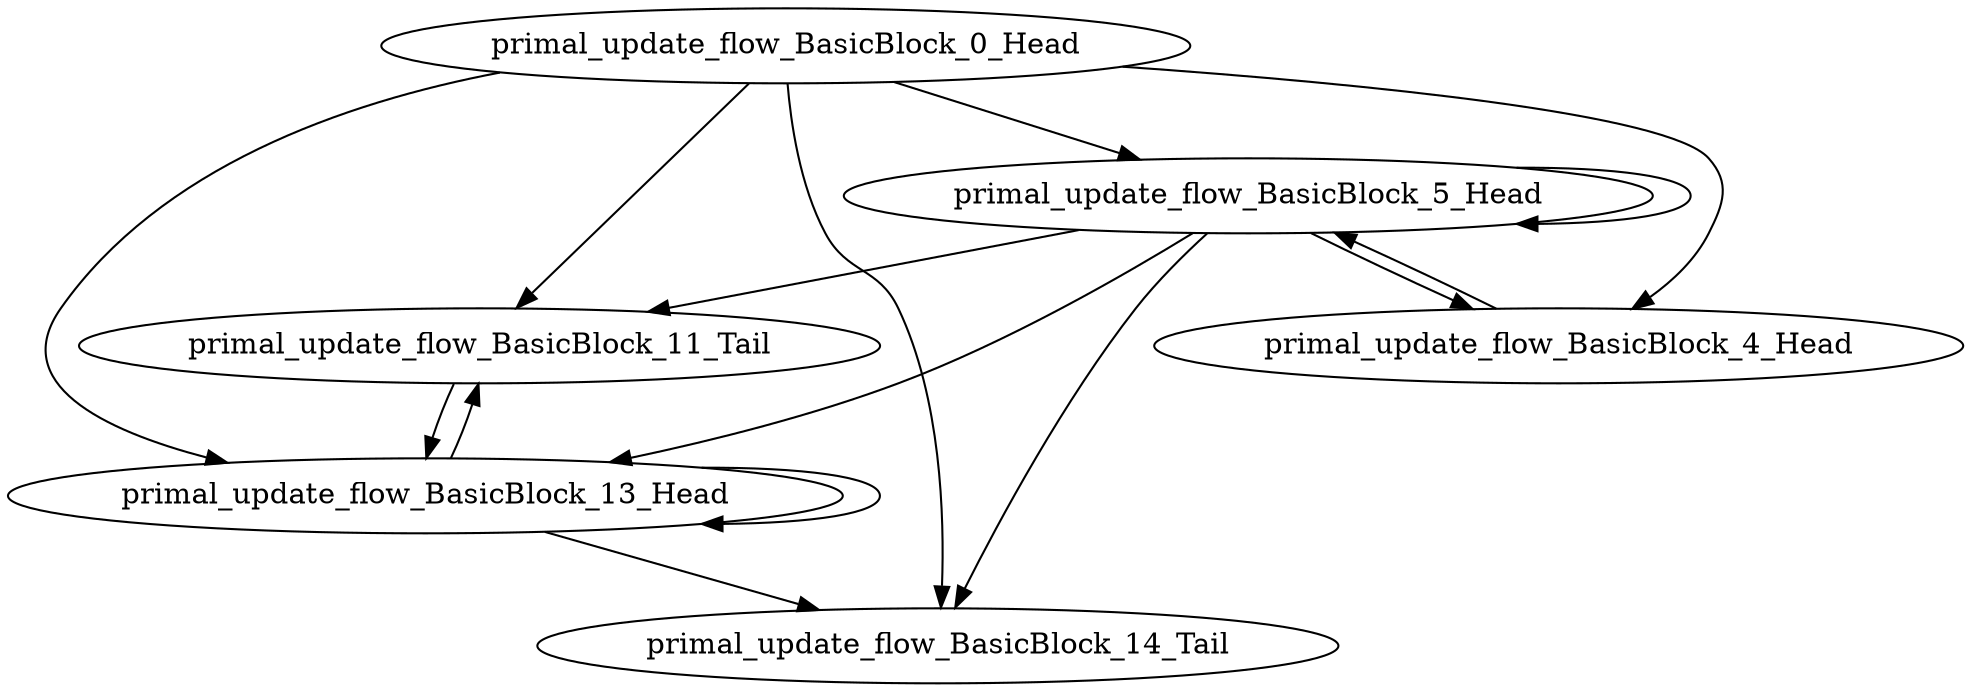 digraph G {
    "primal_update_flow_BasicBlock_11_Tail" -> "primal_update_flow_BasicBlock_13_Head"
    "primal_update_flow_BasicBlock_0_Head" -> "primal_update_flow_BasicBlock_14_Tail"
    "primal_update_flow_BasicBlock_0_Head" -> "primal_update_flow_BasicBlock_11_Tail"
    "primal_update_flow_BasicBlock_0_Head" -> "primal_update_flow_BasicBlock_5_Head"
    "primal_update_flow_BasicBlock_0_Head" -> "primal_update_flow_BasicBlock_13_Head"
    "primal_update_flow_BasicBlock_0_Head" -> "primal_update_flow_BasicBlock_4_Head"
    "primal_update_flow_BasicBlock_5_Head" -> "primal_update_flow_BasicBlock_14_Tail"
    "primal_update_flow_BasicBlock_5_Head" -> "primal_update_flow_BasicBlock_11_Tail"
    "primal_update_flow_BasicBlock_5_Head" -> "primal_update_flow_BasicBlock_5_Head"
    "primal_update_flow_BasicBlock_5_Head" -> "primal_update_flow_BasicBlock_13_Head"
    "primal_update_flow_BasicBlock_5_Head" -> "primal_update_flow_BasicBlock_4_Head"
    "primal_update_flow_BasicBlock_13_Head" -> "primal_update_flow_BasicBlock_14_Tail"
    "primal_update_flow_BasicBlock_13_Head" -> "primal_update_flow_BasicBlock_11_Tail"
    "primal_update_flow_BasicBlock_13_Head" -> "primal_update_flow_BasicBlock_13_Head"
    "primal_update_flow_BasicBlock_4_Head" -> "primal_update_flow_BasicBlock_5_Head"
}
